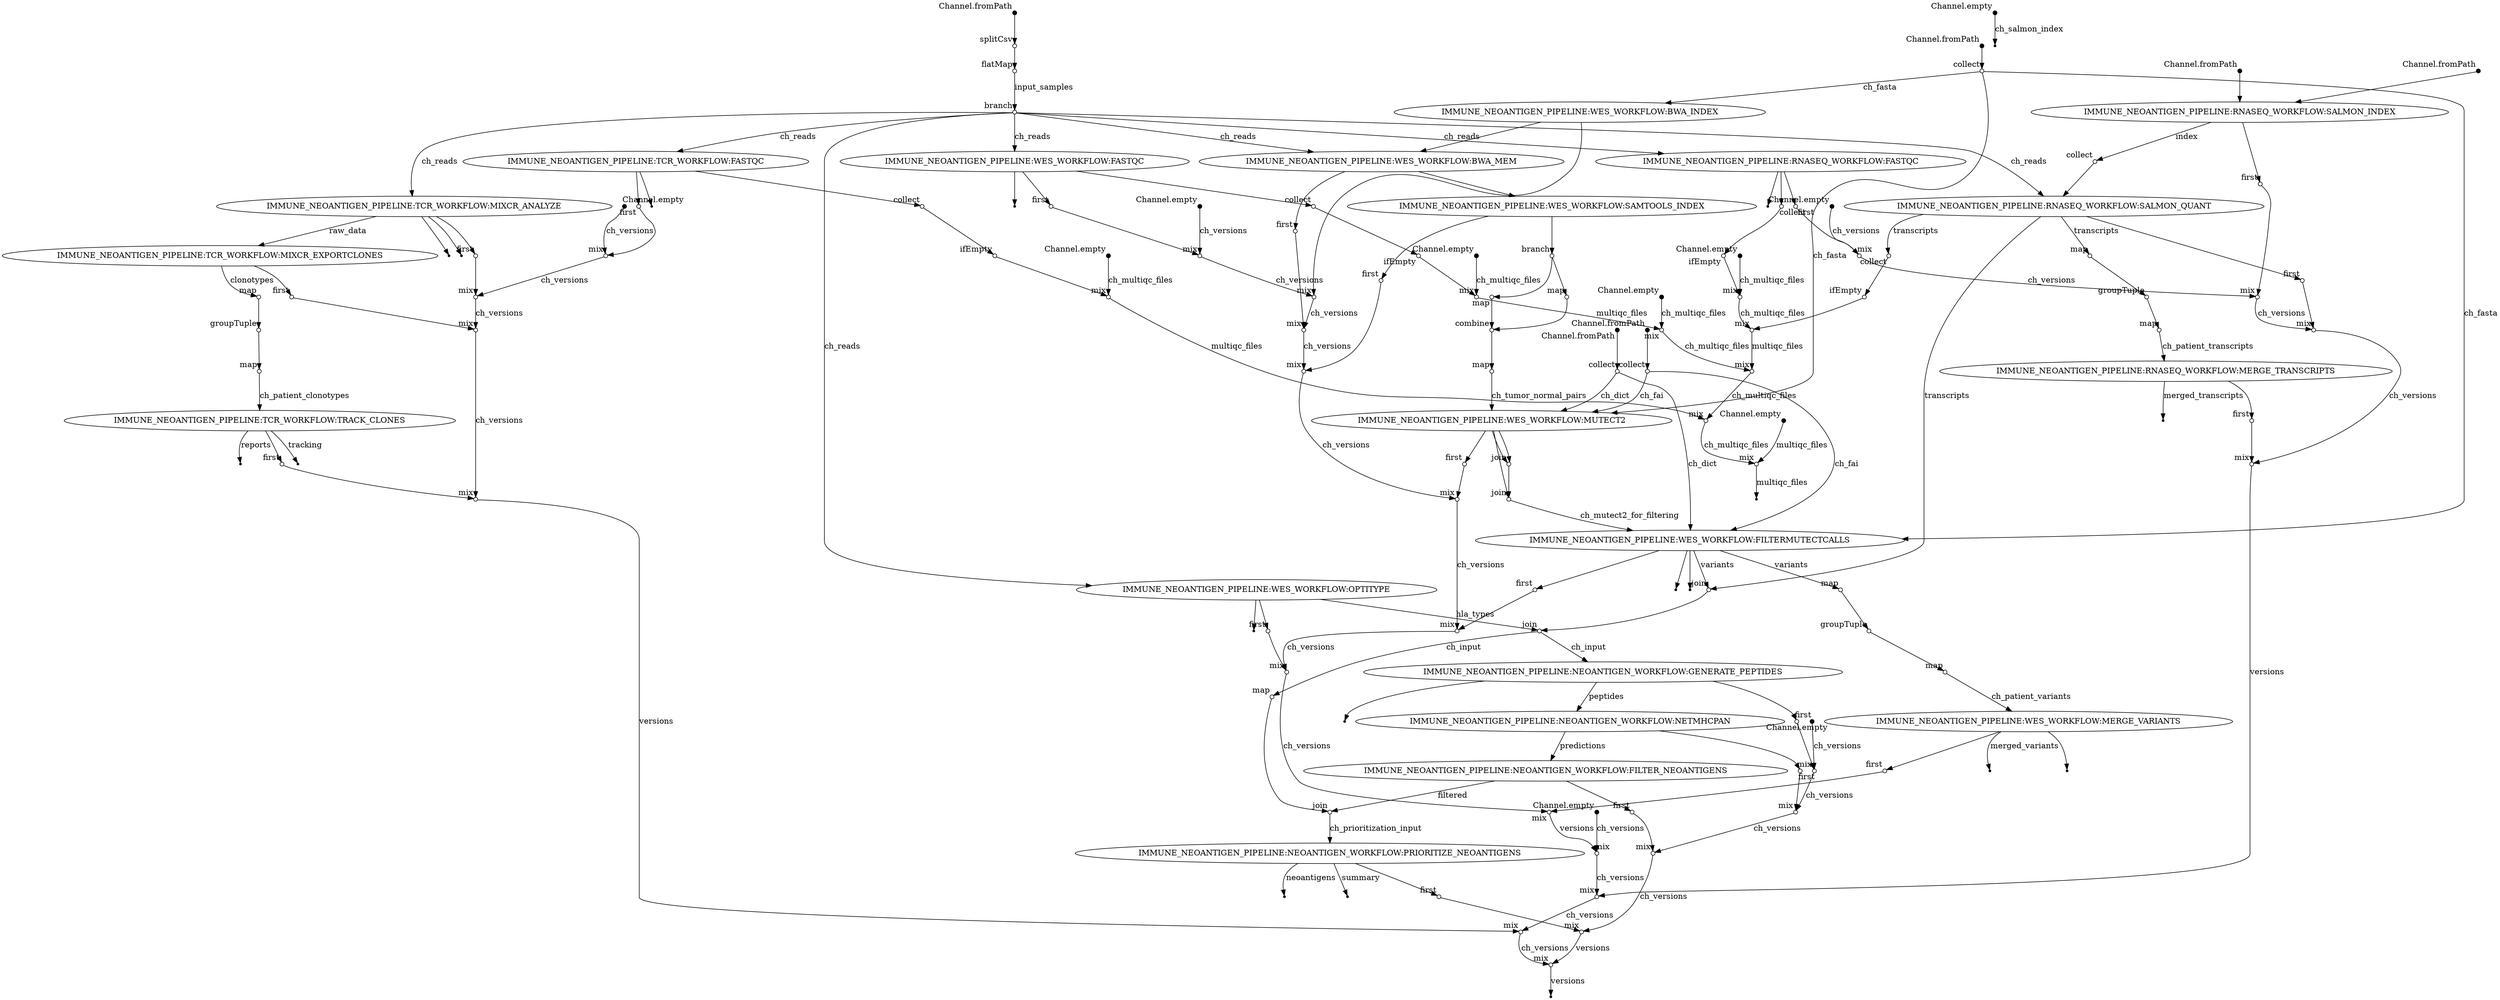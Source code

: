 digraph "pipeline_dag_20250709_231809" {
rankdir=TB;
v0 [shape=point,label="",fixedsize=true,width=0.1,xlabel="Channel.fromPath"];
v1 [shape=circle,label="",fixedsize=true,width=0.1,xlabel="splitCsv"];
v0 -> v1;

v1 [shape=circle,label="",fixedsize=true,width=0.1,xlabel="splitCsv"];
v2 [shape=circle,label="",fixedsize=true,width=0.1,xlabel="flatMap"];
v1 -> v2;

v2 [shape=circle,label="",fixedsize=true,width=0.1,xlabel="flatMap"];
v5 [shape=circle,label="",fixedsize=true,width=0.1,xlabel="branch"];
v2 -> v5 [label="input_samples"];

v3 [shape=point,label="",fixedsize=true,width=0.1,xlabel="Channel.empty"];
v56 [shape=circle,label="",fixedsize=true,width=0.1,xlabel="mix"];
v3 -> v56 [label="ch_versions"];

v4 [shape=point,label="",fixedsize=true,width=0.1,xlabel="Channel.empty"];
v57 [shape=circle,label="",fixedsize=true,width=0.1,xlabel="mix"];
v4 -> v57 [label="ch_multiqc_files"];

v5 [shape=circle,label="",fixedsize=true,width=0.1,xlabel="branch"];
v92 [label="IMMUNE_NEOANTIGEN_PIPELINE:TCR_WORKFLOW:FASTQC"];
v5 -> v92 [label="ch_reads"];

v5 [shape=circle,label="",fixedsize=true,width=0.1,xlabel="branch"];
v14 [label="IMMUNE_NEOANTIGEN_PIPELINE:WES_WORKFLOW:FASTQC"];
v5 -> v14 [label="ch_reads"];

v5 [shape=circle,label="",fixedsize=true,width=0.1,xlabel="branch"];
v60 [label="IMMUNE_NEOANTIGEN_PIPELINE:RNASEQ_WORKFLOW:FASTQC"];
v5 -> v60 [label="ch_reads"];

v6 [shape=point,label="",fixedsize=true,width=0.1,xlabel="Channel.empty"];
v17 [shape=circle,label="",fixedsize=true,width=0.1,xlabel="mix"];
v6 -> v17 [label="ch_versions"];

v7 [shape=point,label="",fixedsize=true,width=0.1,xlabel="Channel.empty"];
v20 [shape=circle,label="",fixedsize=true,width=0.1,xlabel="mix"];
v7 -> v20 [label="ch_multiqc_files"];

v8 [shape=point,label="",fixedsize=true,width=0.1,xlabel="Channel.fromPath"];
v9 [shape=circle,label="",fixedsize=true,width=0.1,xlabel="collect"];
v8 -> v9;

v9 [shape=circle,label="",fixedsize=true,width=0.1,xlabel="collect"];
v21 [label="IMMUNE_NEOANTIGEN_PIPELINE:WES_WORKFLOW:BWA_INDEX"];
v9 -> v21 [label="ch_fasta"];

v10 [shape=point,label="",fixedsize=true,width=0.1,xlabel="Channel.fromPath"];
v11 [shape=circle,label="",fixedsize=true,width=0.1,xlabel="collect"];
v10 -> v11;

v11 [shape=circle,label="",fixedsize=true,width=0.1,xlabel="collect"];
v34 [label="IMMUNE_NEOANTIGEN_PIPELINE:WES_WORKFLOW:MUTECT2"];
v11 -> v34 [label="ch_fai"];

v12 [shape=point,label="",fixedsize=true,width=0.1,xlabel="Channel.fromPath"];
v13 [shape=circle,label="",fixedsize=true,width=0.1,xlabel="collect"];
v12 -> v13;

v13 [shape=circle,label="",fixedsize=true,width=0.1,xlabel="collect"];
v34 [label="IMMUNE_NEOANTIGEN_PIPELINE:WES_WORKFLOW:MUTECT2"];
v13 -> v34 [label="ch_dict"];

v14 [label="IMMUNE_NEOANTIGEN_PIPELINE:WES_WORKFLOW:FASTQC"];
v15 [shape=point];
v14 -> v15;

v14 [label="IMMUNE_NEOANTIGEN_PIPELINE:WES_WORKFLOW:FASTQC"];
v18 [shape=circle,label="",fixedsize=true,width=0.1,xlabel="collect"];
v14 -> v18;

v14 [label="IMMUNE_NEOANTIGEN_PIPELINE:WES_WORKFLOW:FASTQC"];
v16 [shape=circle,label="",fixedsize=true,width=0.1,xlabel="first"];
v14 -> v16;

v16 [shape=circle,label="",fixedsize=true,width=0.1,xlabel="first"];
v17 [shape=circle,label="",fixedsize=true,width=0.1,xlabel="mix"];
v16 -> v17;

v17 [shape=circle,label="",fixedsize=true,width=0.1,xlabel="mix"];
v22 [shape=circle,label="",fixedsize=true,width=0.1,xlabel="mix"];
v17 -> v22 [label="ch_versions"];

v18 [shape=circle,label="",fixedsize=true,width=0.1,xlabel="collect"];
v19 [shape=circle,label="",fixedsize=true,width=0.1,xlabel="ifEmpty"];
v18 -> v19;

v19 [shape=circle,label="",fixedsize=true,width=0.1,xlabel="ifEmpty"];
v20 [shape=circle,label="",fixedsize=true,width=0.1,xlabel="mix"];
v19 -> v20;

v20 [shape=circle,label="",fixedsize=true,width=0.1,xlabel="mix"];
v57 [shape=circle,label="",fixedsize=true,width=0.1,xlabel="mix"];
v20 -> v57 [label="multiqc_files"];

v21 [label="IMMUNE_NEOANTIGEN_PIPELINE:WES_WORKFLOW:BWA_INDEX"];
v23 [label="IMMUNE_NEOANTIGEN_PIPELINE:WES_WORKFLOW:BWA_MEM"];
v21 -> v23;

v21 [label="IMMUNE_NEOANTIGEN_PIPELINE:WES_WORKFLOW:BWA_INDEX"];
v22 [shape=circle,label="",fixedsize=true,width=0.1,xlabel="mix"];
v21 -> v22;

v22 [shape=circle,label="",fixedsize=true,width=0.1,xlabel="mix"];
v25 [shape=circle,label="",fixedsize=true,width=0.1,xlabel="mix"];
v22 -> v25 [label="ch_versions"];

v5 [shape=circle,label="",fixedsize=true,width=0.1,xlabel="branch"];
v23 [label="IMMUNE_NEOANTIGEN_PIPELINE:WES_WORKFLOW:BWA_MEM"];
v5 -> v23 [label="ch_reads"];

v23 [label="IMMUNE_NEOANTIGEN_PIPELINE:WES_WORKFLOW:BWA_MEM"];
v26 [label="IMMUNE_NEOANTIGEN_PIPELINE:WES_WORKFLOW:SAMTOOLS_INDEX"];
v23 -> v26;

v23 [label="IMMUNE_NEOANTIGEN_PIPELINE:WES_WORKFLOW:BWA_MEM"];
v24 [shape=circle,label="",fixedsize=true,width=0.1,xlabel="first"];
v23 -> v24;

v24 [shape=circle,label="",fixedsize=true,width=0.1,xlabel="first"];
v25 [shape=circle,label="",fixedsize=true,width=0.1,xlabel="mix"];
v24 -> v25;

v25 [shape=circle,label="",fixedsize=true,width=0.1,xlabel="mix"];
v28 [shape=circle,label="",fixedsize=true,width=0.1,xlabel="mix"];
v25 -> v28 [label="ch_versions"];

v26 [label="IMMUNE_NEOANTIGEN_PIPELINE:WES_WORKFLOW:SAMTOOLS_INDEX"];
v29 [shape=circle,label="",fixedsize=true,width=0.1,xlabel="branch"];
v26 -> v29;

v26 [label="IMMUNE_NEOANTIGEN_PIPELINE:WES_WORKFLOW:SAMTOOLS_INDEX"];
v27 [shape=circle,label="",fixedsize=true,width=0.1,xlabel="first"];
v26 -> v27;

v27 [shape=circle,label="",fixedsize=true,width=0.1,xlabel="first"];
v28 [shape=circle,label="",fixedsize=true,width=0.1,xlabel="mix"];
v27 -> v28;

v28 [shape=circle,label="",fixedsize=true,width=0.1,xlabel="mix"];
v36 [shape=circle,label="",fixedsize=true,width=0.1,xlabel="mix"];
v28 -> v36 [label="ch_versions"];

v29 [shape=circle,label="",fixedsize=true,width=0.1,xlabel="branch"];
v30 [shape=circle,label="",fixedsize=true,width=0.1,xlabel="map"];
v29 -> v30;

v29 [shape=circle,label="",fixedsize=true,width=0.1,xlabel="branch"];
v31 [shape=circle,label="",fixedsize=true,width=0.1,xlabel="map"];
v29 -> v31;

v30 [shape=circle,label="",fixedsize=true,width=0.1,xlabel="map"];
v32 [shape=circle,label="",fixedsize=true,width=0.1,xlabel="combine"];
v30 -> v32;

v31 [shape=circle,label="",fixedsize=true,width=0.1,xlabel="map"];
v32 [shape=circle,label="",fixedsize=true,width=0.1,xlabel="combine"];
v31 -> v32;

v32 [shape=circle,label="",fixedsize=true,width=0.1,xlabel="combine"];
v33 [shape=circle,label="",fixedsize=true,width=0.1,xlabel="map"];
v32 -> v33;

v33 [shape=circle,label="",fixedsize=true,width=0.1,xlabel="map"];
v34 [label="IMMUNE_NEOANTIGEN_PIPELINE:WES_WORKFLOW:MUTECT2"];
v33 -> v34 [label="ch_tumor_normal_pairs"];

v9 [shape=circle,label="",fixedsize=true,width=0.1,xlabel="collect"];
v34 [label="IMMUNE_NEOANTIGEN_PIPELINE:WES_WORKFLOW:MUTECT2"];
v9 -> v34 [label="ch_fasta"];

v34 [label="IMMUNE_NEOANTIGEN_PIPELINE:WES_WORKFLOW:MUTECT2"];
v37 [shape=circle,label="",fixedsize=true,width=0.1,xlabel="join"];
v34 -> v37;

v34 [label="IMMUNE_NEOANTIGEN_PIPELINE:WES_WORKFLOW:MUTECT2"];
v37 [shape=circle,label="",fixedsize=true,width=0.1,xlabel="join"];
v34 -> v37;

v34 [label="IMMUNE_NEOANTIGEN_PIPELINE:WES_WORKFLOW:MUTECT2"];
v38 [shape=circle,label="",fixedsize=true,width=0.1,xlabel="join"];
v34 -> v38;

v34 [label="IMMUNE_NEOANTIGEN_PIPELINE:WES_WORKFLOW:MUTECT2"];
v35 [shape=circle,label="",fixedsize=true,width=0.1,xlabel="first"];
v34 -> v35;

v35 [shape=circle,label="",fixedsize=true,width=0.1,xlabel="first"];
v36 [shape=circle,label="",fixedsize=true,width=0.1,xlabel="mix"];
v35 -> v36;

v36 [shape=circle,label="",fixedsize=true,width=0.1,xlabel="mix"];
v43 [shape=circle,label="",fixedsize=true,width=0.1,xlabel="mix"];
v36 -> v43 [label="ch_versions"];

v37 [shape=circle,label="",fixedsize=true,width=0.1,xlabel="join"];
v38 [shape=circle,label="",fixedsize=true,width=0.1,xlabel="join"];
v37 -> v38;

v38 [shape=circle,label="",fixedsize=true,width=0.1,xlabel="join"];
v39 [label="IMMUNE_NEOANTIGEN_PIPELINE:WES_WORKFLOW:FILTERMUTECTCALLS"];
v38 -> v39 [label="ch_mutect2_for_filtering"];

v9 [shape=circle,label="",fixedsize=true,width=0.1,xlabel="collect"];
v39 [label="IMMUNE_NEOANTIGEN_PIPELINE:WES_WORKFLOW:FILTERMUTECTCALLS"];
v9 -> v39 [label="ch_fasta"];

v11 [shape=circle,label="",fixedsize=true,width=0.1,xlabel="collect"];
v39 [label="IMMUNE_NEOANTIGEN_PIPELINE:WES_WORKFLOW:FILTERMUTECTCALLS"];
v11 -> v39 [label="ch_fai"];

v13 [shape=circle,label="",fixedsize=true,width=0.1,xlabel="collect"];
v39 [label="IMMUNE_NEOANTIGEN_PIPELINE:WES_WORKFLOW:FILTERMUTECTCALLS"];
v13 -> v39 [label="ch_dict"];

v39 [label="IMMUNE_NEOANTIGEN_PIPELINE:WES_WORKFLOW:FILTERMUTECTCALLS"];
v48 [shape=circle,label="",fixedsize=true,width=0.1,xlabel="map"];
v39 -> v48 [label="variants"];

v39 [label="IMMUNE_NEOANTIGEN_PIPELINE:WES_WORKFLOW:FILTERMUTECTCALLS"];
v41 [shape=point];
v39 -> v41;

v39 [label="IMMUNE_NEOANTIGEN_PIPELINE:WES_WORKFLOW:FILTERMUTECTCALLS"];
v40 [shape=point];
v39 -> v40;

v39 [label="IMMUNE_NEOANTIGEN_PIPELINE:WES_WORKFLOW:FILTERMUTECTCALLS"];
v42 [shape=circle,label="",fixedsize=true,width=0.1,xlabel="first"];
v39 -> v42;

v42 [shape=circle,label="",fixedsize=true,width=0.1,xlabel="first"];
v43 [shape=circle,label="",fixedsize=true,width=0.1,xlabel="mix"];
v42 -> v43;

v43 [shape=circle,label="",fixedsize=true,width=0.1,xlabel="mix"];
v47 [shape=circle,label="",fixedsize=true,width=0.1,xlabel="mix"];
v43 -> v47 [label="ch_versions"];

v5 [shape=circle,label="",fixedsize=true,width=0.1,xlabel="branch"];
v44 [label="IMMUNE_NEOANTIGEN_PIPELINE:WES_WORKFLOW:OPTITYPE"];
v5 -> v44 [label="ch_reads"];

v44 [label="IMMUNE_NEOANTIGEN_PIPELINE:WES_WORKFLOW:OPTITYPE"];
v118 [shape=circle,label="",fixedsize=true,width=0.1,xlabel="join"];
v44 -> v118 [label="hla_types"];

v44 [label="IMMUNE_NEOANTIGEN_PIPELINE:WES_WORKFLOW:OPTITYPE"];
v45 [shape=point];
v44 -> v45;

v44 [label="IMMUNE_NEOANTIGEN_PIPELINE:WES_WORKFLOW:OPTITYPE"];
v46 [shape=circle,label="",fixedsize=true,width=0.1,xlabel="first"];
v44 -> v46;

v46 [shape=circle,label="",fixedsize=true,width=0.1,xlabel="first"];
v47 [shape=circle,label="",fixedsize=true,width=0.1,xlabel="mix"];
v46 -> v47;

v47 [shape=circle,label="",fixedsize=true,width=0.1,xlabel="mix"];
v55 [shape=circle,label="",fixedsize=true,width=0.1,xlabel="mix"];
v47 -> v55 [label="ch_versions"];

v48 [shape=circle,label="",fixedsize=true,width=0.1,xlabel="map"];
v49 [shape=circle,label="",fixedsize=true,width=0.1,xlabel="groupTuple"];
v48 -> v49;

v49 [shape=circle,label="",fixedsize=true,width=0.1,xlabel="groupTuple"];
v50 [shape=circle,label="",fixedsize=true,width=0.1,xlabel="map"];
v49 -> v50;

v50 [shape=circle,label="",fixedsize=true,width=0.1,xlabel="map"];
v51 [label="IMMUNE_NEOANTIGEN_PIPELINE:WES_WORKFLOW:MERGE_VARIANTS"];
v50 -> v51 [label="ch_patient_variants"];

v51 [label="IMMUNE_NEOANTIGEN_PIPELINE:WES_WORKFLOW:MERGE_VARIANTS"];
v53 [shape=point];
v51 -> v53 [label="merged_variants"];

v51 [label="IMMUNE_NEOANTIGEN_PIPELINE:WES_WORKFLOW:MERGE_VARIANTS"];
v52 [shape=point];
v51 -> v52;

v51 [label="IMMUNE_NEOANTIGEN_PIPELINE:WES_WORKFLOW:MERGE_VARIANTS"];
v54 [shape=circle,label="",fixedsize=true,width=0.1,xlabel="first"];
v51 -> v54;

v54 [shape=circle,label="",fixedsize=true,width=0.1,xlabel="first"];
v55 [shape=circle,label="",fixedsize=true,width=0.1,xlabel="mix"];
v54 -> v55;

v55 [shape=circle,label="",fixedsize=true,width=0.1,xlabel="mix"];
v56 [shape=circle,label="",fixedsize=true,width=0.1,xlabel="mix"];
v55 -> v56 [label="versions"];

v56 [shape=circle,label="",fixedsize=true,width=0.1,xlabel="mix"];
v88 [shape=circle,label="",fixedsize=true,width=0.1,xlabel="mix"];
v56 -> v88 [label="ch_versions"];

v57 [shape=circle,label="",fixedsize=true,width=0.1,xlabel="mix"];
v89 [shape=circle,label="",fixedsize=true,width=0.1,xlabel="mix"];
v57 -> v89 [label="ch_multiqc_files"];

v58 [shape=point,label="",fixedsize=true,width=0.1,xlabel="Channel.empty"];
v63 [shape=circle,label="",fixedsize=true,width=0.1,xlabel="mix"];
v58 -> v63 [label="ch_versions"];

v59 [shape=point,label="",fixedsize=true,width=0.1,xlabel="Channel.empty"];
v66 [shape=circle,label="",fixedsize=true,width=0.1,xlabel="mix"];
v59 -> v66 [label="ch_multiqc_files"];

v60 [label="IMMUNE_NEOANTIGEN_PIPELINE:RNASEQ_WORKFLOW:FASTQC"];
v61 [shape=point];
v60 -> v61;

v60 [label="IMMUNE_NEOANTIGEN_PIPELINE:RNASEQ_WORKFLOW:FASTQC"];
v64 [shape=circle,label="",fixedsize=true,width=0.1,xlabel="collect"];
v60 -> v64;

v60 [label="IMMUNE_NEOANTIGEN_PIPELINE:RNASEQ_WORKFLOW:FASTQC"];
v62 [shape=circle,label="",fixedsize=true,width=0.1,xlabel="first"];
v60 -> v62;

v62 [shape=circle,label="",fixedsize=true,width=0.1,xlabel="first"];
v63 [shape=circle,label="",fixedsize=true,width=0.1,xlabel="mix"];
v62 -> v63;

v63 [shape=circle,label="",fixedsize=true,width=0.1,xlabel="mix"];
v73 [shape=circle,label="",fixedsize=true,width=0.1,xlabel="mix"];
v63 -> v73 [label="ch_versions"];

v64 [shape=circle,label="",fixedsize=true,width=0.1,xlabel="collect"];
v65 [shape=circle,label="",fixedsize=true,width=0.1,xlabel="ifEmpty"];
v64 -> v65;

v65 [shape=circle,label="",fixedsize=true,width=0.1,xlabel="ifEmpty"];
v66 [shape=circle,label="",fixedsize=true,width=0.1,xlabel="mix"];
v65 -> v66;

v66 [shape=circle,label="",fixedsize=true,width=0.1,xlabel="mix"];
v80 [shape=circle,label="",fixedsize=true,width=0.1,xlabel="mix"];
v66 -> v80 [label="ch_multiqc_files"];

v67 [shape=point,label="",fixedsize=true,width=0.1,xlabel="Channel.empty"];
v68 [shape=point];
v67 -> v68 [label="ch_salmon_index"];

v69 [shape=point,label="",fixedsize=true,width=0.1,xlabel="Channel.fromPath"];
v71 [label="IMMUNE_NEOANTIGEN_PIPELINE:RNASEQ_WORKFLOW:SALMON_INDEX"];
v69 -> v71;

v70 [shape=point,label="",fixedsize=true,width=0.1,xlabel="Channel.fromPath"];
v71 [label="IMMUNE_NEOANTIGEN_PIPELINE:RNASEQ_WORKFLOW:SALMON_INDEX"];
v70 -> v71;

v71 [label="IMMUNE_NEOANTIGEN_PIPELINE:RNASEQ_WORKFLOW:SALMON_INDEX"];
v74 [shape=circle,label="",fixedsize=true,width=0.1,xlabel="collect"];
v71 -> v74 [label="index"];

v71 [label="IMMUNE_NEOANTIGEN_PIPELINE:RNASEQ_WORKFLOW:SALMON_INDEX"];
v72 [shape=circle,label="",fixedsize=true,width=0.1,xlabel="first"];
v71 -> v72;

v72 [shape=circle,label="",fixedsize=true,width=0.1,xlabel="first"];
v73 [shape=circle,label="",fixedsize=true,width=0.1,xlabel="mix"];
v72 -> v73;

v73 [shape=circle,label="",fixedsize=true,width=0.1,xlabel="mix"];
v77 [shape=circle,label="",fixedsize=true,width=0.1,xlabel="mix"];
v73 -> v77 [label="ch_versions"];

v74 [shape=circle,label="",fixedsize=true,width=0.1,xlabel="collect"];
v75 [label="IMMUNE_NEOANTIGEN_PIPELINE:RNASEQ_WORKFLOW:SALMON_QUANT"];
v74 -> v75;

v5 [shape=circle,label="",fixedsize=true,width=0.1,xlabel="branch"];
v75 [label="IMMUNE_NEOANTIGEN_PIPELINE:RNASEQ_WORKFLOW:SALMON_QUANT"];
v5 -> v75 [label="ch_reads"];

v75 [label="IMMUNE_NEOANTIGEN_PIPELINE:RNASEQ_WORKFLOW:SALMON_QUANT"];
v78 [shape=circle,label="",fixedsize=true,width=0.1,xlabel="collect"];
v75 -> v78 [label="transcripts"];

v75 [label="IMMUNE_NEOANTIGEN_PIPELINE:RNASEQ_WORKFLOW:SALMON_QUANT"];
v76 [shape=circle,label="",fixedsize=true,width=0.1,xlabel="first"];
v75 -> v76;

v76 [shape=circle,label="",fixedsize=true,width=0.1,xlabel="first"];
v77 [shape=circle,label="",fixedsize=true,width=0.1,xlabel="mix"];
v76 -> v77;

v77 [shape=circle,label="",fixedsize=true,width=0.1,xlabel="mix"];
v87 [shape=circle,label="",fixedsize=true,width=0.1,xlabel="mix"];
v77 -> v87 [label="ch_versions"];

v78 [shape=circle,label="",fixedsize=true,width=0.1,xlabel="collect"];
v79 [shape=circle,label="",fixedsize=true,width=0.1,xlabel="ifEmpty"];
v78 -> v79;

v79 [shape=circle,label="",fixedsize=true,width=0.1,xlabel="ifEmpty"];
v80 [shape=circle,label="",fixedsize=true,width=0.1,xlabel="mix"];
v79 -> v80;

v80 [shape=circle,label="",fixedsize=true,width=0.1,xlabel="mix"];
v89 [shape=circle,label="",fixedsize=true,width=0.1,xlabel="mix"];
v80 -> v89 [label="multiqc_files"];

v75 [label="IMMUNE_NEOANTIGEN_PIPELINE:RNASEQ_WORKFLOW:SALMON_QUANT"];
v81 [shape=circle,label="",fixedsize=true,width=0.1,xlabel="map"];
v75 -> v81 [label="transcripts"];

v81 [shape=circle,label="",fixedsize=true,width=0.1,xlabel="map"];
v82 [shape=circle,label="",fixedsize=true,width=0.1,xlabel="groupTuple"];
v81 -> v82;

v82 [shape=circle,label="",fixedsize=true,width=0.1,xlabel="groupTuple"];
v83 [shape=circle,label="",fixedsize=true,width=0.1,xlabel="map"];
v82 -> v83;

v83 [shape=circle,label="",fixedsize=true,width=0.1,xlabel="map"];
v84 [label="IMMUNE_NEOANTIGEN_PIPELINE:RNASEQ_WORKFLOW:MERGE_TRANSCRIPTS"];
v83 -> v84 [label="ch_patient_transcripts"];

v84 [label="IMMUNE_NEOANTIGEN_PIPELINE:RNASEQ_WORKFLOW:MERGE_TRANSCRIPTS"];
v85 [shape=point];
v84 -> v85 [label="merged_transcripts"];

v84 [label="IMMUNE_NEOANTIGEN_PIPELINE:RNASEQ_WORKFLOW:MERGE_TRANSCRIPTS"];
v86 [shape=circle,label="",fixedsize=true,width=0.1,xlabel="first"];
v84 -> v86;

v86 [shape=circle,label="",fixedsize=true,width=0.1,xlabel="first"];
v87 [shape=circle,label="",fixedsize=true,width=0.1,xlabel="mix"];
v86 -> v87;

v87 [shape=circle,label="",fixedsize=true,width=0.1,xlabel="mix"];
v88 [shape=circle,label="",fixedsize=true,width=0.1,xlabel="mix"];
v87 -> v88 [label="versions"];

v88 [shape=circle,label="",fixedsize=true,width=0.1,xlabel="mix"];
v115 [shape=circle,label="",fixedsize=true,width=0.1,xlabel="mix"];
v88 -> v115 [label="ch_versions"];

v89 [shape=circle,label="",fixedsize=true,width=0.1,xlabel="mix"];
v116 [shape=circle,label="",fixedsize=true,width=0.1,xlabel="mix"];
v89 -> v116 [label="ch_multiqc_files"];

v90 [shape=point,label="",fixedsize=true,width=0.1,xlabel="Channel.empty"];
v95 [shape=circle,label="",fixedsize=true,width=0.1,xlabel="mix"];
v90 -> v95 [label="ch_versions"];

v91 [shape=point,label="",fixedsize=true,width=0.1,xlabel="Channel.empty"];
v98 [shape=circle,label="",fixedsize=true,width=0.1,xlabel="mix"];
v91 -> v98 [label="ch_multiqc_files"];

v92 [label="IMMUNE_NEOANTIGEN_PIPELINE:TCR_WORKFLOW:FASTQC"];
v93 [shape=point];
v92 -> v93;

v92 [label="IMMUNE_NEOANTIGEN_PIPELINE:TCR_WORKFLOW:FASTQC"];
v96 [shape=circle,label="",fixedsize=true,width=0.1,xlabel="collect"];
v92 -> v96;

v92 [label="IMMUNE_NEOANTIGEN_PIPELINE:TCR_WORKFLOW:FASTQC"];
v94 [shape=circle,label="",fixedsize=true,width=0.1,xlabel="first"];
v92 -> v94;

v94 [shape=circle,label="",fixedsize=true,width=0.1,xlabel="first"];
v95 [shape=circle,label="",fixedsize=true,width=0.1,xlabel="mix"];
v94 -> v95;

v95 [shape=circle,label="",fixedsize=true,width=0.1,xlabel="mix"];
v103 [shape=circle,label="",fixedsize=true,width=0.1,xlabel="mix"];
v95 -> v103 [label="ch_versions"];

v96 [shape=circle,label="",fixedsize=true,width=0.1,xlabel="collect"];
v97 [shape=circle,label="",fixedsize=true,width=0.1,xlabel="ifEmpty"];
v96 -> v97;

v97 [shape=circle,label="",fixedsize=true,width=0.1,xlabel="ifEmpty"];
v98 [shape=circle,label="",fixedsize=true,width=0.1,xlabel="mix"];
v97 -> v98;

v98 [shape=circle,label="",fixedsize=true,width=0.1,xlabel="mix"];
v116 [shape=circle,label="",fixedsize=true,width=0.1,xlabel="mix"];
v98 -> v116 [label="multiqc_files"];

v5 [shape=circle,label="",fixedsize=true,width=0.1,xlabel="branch"];
v99 [label="IMMUNE_NEOANTIGEN_PIPELINE:TCR_WORKFLOW:MIXCR_ANALYZE"];
v5 -> v99 [label="ch_reads"];

v99 [label="IMMUNE_NEOANTIGEN_PIPELINE:TCR_WORKFLOW:MIXCR_ANALYZE"];
v104 [label="IMMUNE_NEOANTIGEN_PIPELINE:TCR_WORKFLOW:MIXCR_EXPORTCLONES"];
v99 -> v104 [label="raw_data"];

v99 [label="IMMUNE_NEOANTIGEN_PIPELINE:TCR_WORKFLOW:MIXCR_ANALYZE"];
v101 [shape=point];
v99 -> v101;

v99 [label="IMMUNE_NEOANTIGEN_PIPELINE:TCR_WORKFLOW:MIXCR_ANALYZE"];
v100 [shape=point];
v99 -> v100;

v99 [label="IMMUNE_NEOANTIGEN_PIPELINE:TCR_WORKFLOW:MIXCR_ANALYZE"];
v102 [shape=circle,label="",fixedsize=true,width=0.1,xlabel="first"];
v99 -> v102;

v102 [shape=circle,label="",fixedsize=true,width=0.1,xlabel="first"];
v103 [shape=circle,label="",fixedsize=true,width=0.1,xlabel="mix"];
v102 -> v103;

v103 [shape=circle,label="",fixedsize=true,width=0.1,xlabel="mix"];
v106 [shape=circle,label="",fixedsize=true,width=0.1,xlabel="mix"];
v103 -> v106 [label="ch_versions"];

v104 [label="IMMUNE_NEOANTIGEN_PIPELINE:TCR_WORKFLOW:MIXCR_EXPORTCLONES"];
v107 [shape=circle,label="",fixedsize=true,width=0.1,xlabel="map"];
v104 -> v107 [label="clonotypes"];

v104 [label="IMMUNE_NEOANTIGEN_PIPELINE:TCR_WORKFLOW:MIXCR_EXPORTCLONES"];
v105 [shape=circle,label="",fixedsize=true,width=0.1,xlabel="first"];
v104 -> v105;

v105 [shape=circle,label="",fixedsize=true,width=0.1,xlabel="first"];
v106 [shape=circle,label="",fixedsize=true,width=0.1,xlabel="mix"];
v105 -> v106;

v106 [shape=circle,label="",fixedsize=true,width=0.1,xlabel="mix"];
v114 [shape=circle,label="",fixedsize=true,width=0.1,xlabel="mix"];
v106 -> v114 [label="ch_versions"];

v107 [shape=circle,label="",fixedsize=true,width=0.1,xlabel="map"];
v108 [shape=circle,label="",fixedsize=true,width=0.1,xlabel="groupTuple"];
v107 -> v108;

v108 [shape=circle,label="",fixedsize=true,width=0.1,xlabel="groupTuple"];
v109 [shape=circle,label="",fixedsize=true,width=0.1,xlabel="map"];
v108 -> v109;

v109 [shape=circle,label="",fixedsize=true,width=0.1,xlabel="map"];
v110 [label="IMMUNE_NEOANTIGEN_PIPELINE:TCR_WORKFLOW:TRACK_CLONES"];
v109 -> v110 [label="ch_patient_clonotypes"];

v110 [label="IMMUNE_NEOANTIGEN_PIPELINE:TCR_WORKFLOW:TRACK_CLONES"];
v112 [shape=point];
v110 -> v112 [label="tracking"];

v110 [label="IMMUNE_NEOANTIGEN_PIPELINE:TCR_WORKFLOW:TRACK_CLONES"];
v111 [shape=point];
v110 -> v111 [label="reports"];

v110 [label="IMMUNE_NEOANTIGEN_PIPELINE:TCR_WORKFLOW:TRACK_CLONES"];
v113 [shape=circle,label="",fixedsize=true,width=0.1,xlabel="first"];
v110 -> v113;

v113 [shape=circle,label="",fixedsize=true,width=0.1,xlabel="first"];
v114 [shape=circle,label="",fixedsize=true,width=0.1,xlabel="mix"];
v113 -> v114;

v114 [shape=circle,label="",fixedsize=true,width=0.1,xlabel="mix"];
v115 [shape=circle,label="",fixedsize=true,width=0.1,xlabel="mix"];
v114 -> v115 [label="versions"];

v115 [shape=circle,label="",fixedsize=true,width=0.1,xlabel="mix"];
v138 [shape=circle,label="",fixedsize=true,width=0.1,xlabel="mix"];
v115 -> v138 [label="ch_versions"];

v116 [shape=circle,label="",fixedsize=true,width=0.1,xlabel="mix"];
v140 [shape=circle,label="",fixedsize=true,width=0.1,xlabel="mix"];
v116 -> v140 [label="ch_multiqc_files"];

v75 [label="IMMUNE_NEOANTIGEN_PIPELINE:RNASEQ_WORKFLOW:SALMON_QUANT"];
v117 [shape=circle,label="",fixedsize=true,width=0.1,xlabel="join"];
v75 -> v117 [label="transcripts"];

v39 [label="IMMUNE_NEOANTIGEN_PIPELINE:WES_WORKFLOW:FILTERMUTECTCALLS"];
v117 [shape=circle,label="",fixedsize=true,width=0.1,xlabel="join"];
v39 -> v117 [label="variants"];

v117 [shape=circle,label="",fixedsize=true,width=0.1,xlabel="join"];
v118 [shape=circle,label="",fixedsize=true,width=0.1,xlabel="join"];
v117 -> v118;

v118 [shape=circle,label="",fixedsize=true,width=0.1,xlabel="join"];
v121 [label="IMMUNE_NEOANTIGEN_PIPELINE:NEOANTIGEN_WORKFLOW:GENERATE_PEPTIDES"];
v118 -> v121 [label="ch_input"];

v119 [shape=point,label="",fixedsize=true,width=0.1,xlabel="Channel.empty"];
v124 [shape=circle,label="",fixedsize=true,width=0.1,xlabel="mix"];
v119 -> v124 [label="ch_versions"];

v120 [shape=point,label="",fixedsize=true,width=0.1,xlabel="Channel.empty"];
v140 [shape=circle,label="",fixedsize=true,width=0.1,xlabel="mix"];
v120 -> v140 [label="multiqc_files"];

v121 [label="IMMUNE_NEOANTIGEN_PIPELINE:NEOANTIGEN_WORKFLOW:GENERATE_PEPTIDES"];
v125 [label="IMMUNE_NEOANTIGEN_PIPELINE:NEOANTIGEN_WORKFLOW:NETMHCPAN"];
v121 -> v125 [label="peptides"];

v121 [label="IMMUNE_NEOANTIGEN_PIPELINE:NEOANTIGEN_WORKFLOW:GENERATE_PEPTIDES"];
v122 [shape=point];
v121 -> v122;

v121 [label="IMMUNE_NEOANTIGEN_PIPELINE:NEOANTIGEN_WORKFLOW:GENERATE_PEPTIDES"];
v123 [shape=circle,label="",fixedsize=true,width=0.1,xlabel="first"];
v121 -> v123;

v123 [shape=circle,label="",fixedsize=true,width=0.1,xlabel="first"];
v124 [shape=circle,label="",fixedsize=true,width=0.1,xlabel="mix"];
v123 -> v124;

v124 [shape=circle,label="",fixedsize=true,width=0.1,xlabel="mix"];
v127 [shape=circle,label="",fixedsize=true,width=0.1,xlabel="mix"];
v124 -> v127 [label="ch_versions"];

v125 [label="IMMUNE_NEOANTIGEN_PIPELINE:NEOANTIGEN_WORKFLOW:NETMHCPAN"];
v128 [label="IMMUNE_NEOANTIGEN_PIPELINE:NEOANTIGEN_WORKFLOW:FILTER_NEOANTIGENS"];
v125 -> v128 [label="predictions"];

v125 [label="IMMUNE_NEOANTIGEN_PIPELINE:NEOANTIGEN_WORKFLOW:NETMHCPAN"];
v126 [shape=circle,label="",fixedsize=true,width=0.1,xlabel="first"];
v125 -> v126;

v126 [shape=circle,label="",fixedsize=true,width=0.1,xlabel="first"];
v127 [shape=circle,label="",fixedsize=true,width=0.1,xlabel="mix"];
v126 -> v127;

v127 [shape=circle,label="",fixedsize=true,width=0.1,xlabel="mix"];
v130 [shape=circle,label="",fixedsize=true,width=0.1,xlabel="mix"];
v127 -> v130 [label="ch_versions"];

v128 [label="IMMUNE_NEOANTIGEN_PIPELINE:NEOANTIGEN_WORKFLOW:FILTER_NEOANTIGENS"];
v132 [shape=circle,label="",fixedsize=true,width=0.1,xlabel="join"];
v128 -> v132 [label="filtered"];

v128 [label="IMMUNE_NEOANTIGEN_PIPELINE:NEOANTIGEN_WORKFLOW:FILTER_NEOANTIGENS"];
v129 [shape=circle,label="",fixedsize=true,width=0.1,xlabel="first"];
v128 -> v129;

v129 [shape=circle,label="",fixedsize=true,width=0.1,xlabel="first"];
v130 [shape=circle,label="",fixedsize=true,width=0.1,xlabel="mix"];
v129 -> v130;

v130 [shape=circle,label="",fixedsize=true,width=0.1,xlabel="mix"];
v137 [shape=circle,label="",fixedsize=true,width=0.1,xlabel="mix"];
v130 -> v137 [label="ch_versions"];

v118 [shape=circle,label="",fixedsize=true,width=0.1,xlabel="join"];
v131 [shape=circle,label="",fixedsize=true,width=0.1,xlabel="map"];
v118 -> v131 [label="ch_input"];

v131 [shape=circle,label="",fixedsize=true,width=0.1,xlabel="map"];
v132 [shape=circle,label="",fixedsize=true,width=0.1,xlabel="join"];
v131 -> v132;

v132 [shape=circle,label="",fixedsize=true,width=0.1,xlabel="join"];
v133 [label="IMMUNE_NEOANTIGEN_PIPELINE:NEOANTIGEN_WORKFLOW:PRIORITIZE_NEOANTIGENS"];
v132 -> v133 [label="ch_prioritization_input"];

v133 [label="IMMUNE_NEOANTIGEN_PIPELINE:NEOANTIGEN_WORKFLOW:PRIORITIZE_NEOANTIGENS"];
v135 [shape=point];
v133 -> v135 [label="neoantigens"];

v133 [label="IMMUNE_NEOANTIGEN_PIPELINE:NEOANTIGEN_WORKFLOW:PRIORITIZE_NEOANTIGENS"];
v134 [shape=point];
v133 -> v134 [label="summary"];

v133 [label="IMMUNE_NEOANTIGEN_PIPELINE:NEOANTIGEN_WORKFLOW:PRIORITIZE_NEOANTIGENS"];
v136 [shape=circle,label="",fixedsize=true,width=0.1,xlabel="first"];
v133 -> v136;

v136 [shape=circle,label="",fixedsize=true,width=0.1,xlabel="first"];
v137 [shape=circle,label="",fixedsize=true,width=0.1,xlabel="mix"];
v136 -> v137;

v137 [shape=circle,label="",fixedsize=true,width=0.1,xlabel="mix"];
v138 [shape=circle,label="",fixedsize=true,width=0.1,xlabel="mix"];
v137 -> v138 [label="versions"];

v138 [shape=circle,label="",fixedsize=true,width=0.1,xlabel="mix"];
v139 [shape=point];
v138 -> v139 [label="versions"];

v140 [shape=circle,label="",fixedsize=true,width=0.1,xlabel="mix"];
v141 [shape=point];
v140 -> v141 [label="multiqc_files"];

}
